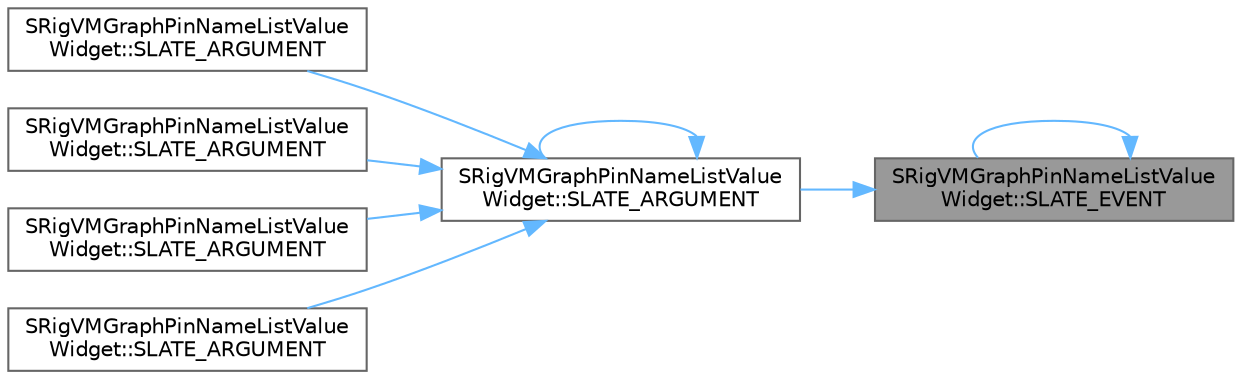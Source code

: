 digraph "SRigVMGraphPinNameListValueWidget::SLATE_EVENT"
{
 // INTERACTIVE_SVG=YES
 // LATEX_PDF_SIZE
  bgcolor="transparent";
  edge [fontname=Helvetica,fontsize=10,labelfontname=Helvetica,labelfontsize=10];
  node [fontname=Helvetica,fontsize=10,shape=box,height=0.2,width=0.4];
  rankdir="RL";
  Node1 [id="Node000001",label="SRigVMGraphPinNameListValue\lWidget::SLATE_EVENT",height=0.2,width=0.4,color="gray40", fillcolor="grey60", style="filled", fontcolor="black",tooltip="Called when combo box is opened, before list is actually created."];
  Node1 -> Node2 [id="edge1_Node000001_Node000002",dir="back",color="steelblue1",style="solid",tooltip=" "];
  Node2 [id="Node000002",label="SRigVMGraphPinNameListValue\lWidget::SLATE_ARGUMENT",height=0.2,width=0.4,color="grey40", fillcolor="white", style="filled",URL="$d1/dd3/classSRigVMGraphPinNameListValueWidget.html#aaed10f8ca2403bea67aec5ef04c8c5c8",tooltip=" "];
  Node2 -> Node3 [id="edge2_Node000002_Node000003",dir="back",color="steelblue1",style="solid",tooltip=" "];
  Node3 [id="Node000003",label="SRigVMGraphPinNameListValue\lWidget::SLATE_ARGUMENT",height=0.2,width=0.4,color="grey40", fillcolor="white", style="filled",URL="$d1/dd3/classSRigVMGraphPinNameListValueWidget.html#a9e26199073e905b8b1974114d8d3bbc5",tooltip="Construct the widget from a declaration."];
  Node2 -> Node4 [id="edge3_Node000002_Node000004",dir="back",color="steelblue1",style="solid",tooltip=" "];
  Node4 [id="Node000004",label="SRigVMGraphPinNameListValue\lWidget::SLATE_ARGUMENT",height=0.2,width=0.4,color="grey40", fillcolor="white", style="filled",URL="$d1/dd3/classSRigVMGraphPinNameListValueWidget.html#aa6e86d0204b5452762910118137d7e24",tooltip="When false, the down arrow is not generated and it is up to the API consumer to make their own visual..."];
  Node2 -> Node2 [id="edge4_Node000002_Node000002",dir="back",color="steelblue1",style="solid",tooltip=" "];
  Node2 -> Node5 [id="edge5_Node000002_Node000005",dir="back",color="steelblue1",style="solid",tooltip=" "];
  Node5 [id="Node000005",label="SRigVMGraphPinNameListValue\lWidget::SLATE_ARGUMENT",height=0.2,width=0.4,color="grey40", fillcolor="white", style="filled",URL="$d1/dd3/classSRigVMGraphPinNameListValueWidget.html#a723950766e7d74f45afe1ae44101cfad",tooltip="The max height of the combo box menu."];
  Node2 -> Node6 [id="edge6_Node000002_Node000006",dir="back",color="steelblue1",style="solid",tooltip=" "];
  Node6 [id="Node000006",label="SRigVMGraphPinNameListValue\lWidget::SLATE_ARGUMENT",height=0.2,width=0.4,color="grey40", fillcolor="white", style="filled",URL="$d1/dd3/classSRigVMGraphPinNameListValueWidget.html#a619d0d871d74ab4b8ab5242b84fafa38",tooltip="The custom scrollbar to use in the ListView."];
  Node1 -> Node1 [id="edge7_Node000001_Node000001",dir="back",color="steelblue1",style="solid",tooltip=" "];
}
